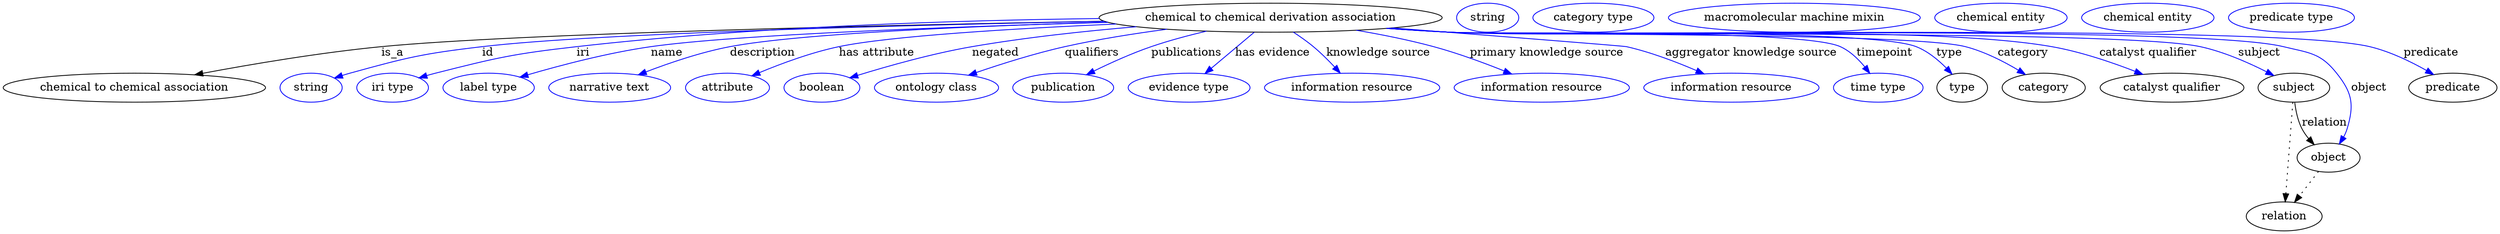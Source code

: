 digraph {
	graph [bb="0,0,3087.1,283"];
	node [label="\N"];
	"chemical to chemical derivation association"	[height=0.5,
		label="chemical to chemical derivation association",
		pos="1568.5,265",
		width=5.9036];
	"chemical to chemical association"	[height=0.5,
		pos="162.49,178",
		width=4.5135];
	"chemical to chemical derivation association" -> "chemical to chemical association"	[label=is_a,
		lp="482.49,221.5",
		pos="e,237.27,194.01 1362.1,260.64 1092.7,255.7 635.78,245.26 468.49,229 393.25,221.69 308.47,207.35 247.26,195.9"];
	id	[color=blue,
		height=0.5,
		label=string,
		pos="381.49,178",
		width=1.0652];
	"chemical to chemical derivation association" -> id	[color=blue,
		label=id,
		lp="600.49,221.5",
		pos="e,410.47,190.01 1362.3,260.54 1121.2,255.79 736.79,245.88 593.49,229 519.65,220.3 501.15,215.79 429.49,196 426.38,195.14 423.18,\
194.18 419.98,193.17",
		style=solid];
	iri	[color=blue,
		height=0.5,
		label="iri type",
		pos="482.49,178",
		width=1.2277];
	"chemical to chemical derivation association" -> iri	[color=blue,
		label=iri,
		lp="718.49,221.5",
		pos="e,515.1,190.16 1356.3,263.92 1182.2,261.8 929.71,254.01 710.49,229 631.85,220.03 612.21,215.46 535.49,196 532.06,195.13 528.52,194.16 \
524.99,193.14",
		style=solid];
	name	[color=blue,
		height=0.5,
		label="label type",
		pos="601.49,178",
		width=1.5707];
	"chemical to chemical derivation association" -> name	[color=blue,
		label=name,
		lp="822.49,221.5",
		pos="e,640.31,191.14 1367,259.22 1177.4,253.91 907.24,244.05 802.49,229 749.66,221.41 690.52,205.81 650.15,194.05",
		style=solid];
	description	[color=blue,
		height=0.5,
		label="narrative text",
		pos="751.49,178",
		width=2.0943];
	"chemical to chemical derivation association" -> description	[color=blue,
		label=description,
		lp="939.99,221.5",
		pos="e,786.93,194.04 1365.9,259.47 1202.3,254.68 985.59,245.47 899.49,229 863.95,222.2 825.25,208.91 796.34,197.74",
		style=solid];
	"has attribute"	[color=blue,
		height=0.5,
		label=attribute,
		pos="896.49,178",
		width=1.4443];
	"chemical to chemical derivation association" -> "has attribute"	[color=blue,
		label="has attribute",
		lp="1081.5,221.5",
		pos="e,926.73,192.77 1377.1,257.12 1251.1,251.5 1098,242.3 1034.5,229 1000.4,221.86 963.35,208.08 936.24,196.8",
		style=solid];
	negated	[color=blue,
		height=0.5,
		label=boolean,
		pos="1013.5,178",
		width=1.2999];
	"chemical to chemical derivation association" -> negated	[color=blue,
		label=negated,
		lp="1227.5,221.5",
		pos="e,1047.8,190.34 1402,253.74 1338.1,248.37 1264.6,240.45 1198.5,229 1149.6,220.54 1095,204.99 1057.8,193.47",
		style=solid];
	qualifiers	[color=blue,
		height=0.5,
		label="ontology class",
		pos="1154.5,178",
		width=2.1304];
	"chemical to chemical derivation association" -> qualifiers	[color=blue,
		label=qualifiers,
		lp="1347,221.5",
		pos="e,1194.2,193.53 1440,250.64 1399.3,245.27 1354.3,238.14 1313.5,229 1276.2,220.63 1235,207.57 1203.9,196.9",
		style=solid];
	publications	[color=blue,
		height=0.5,
		label=publication,
		pos="1311.5,178",
		width=1.7332];
	"chemical to chemical derivation association" -> publications	[color=blue,
		label=publications,
		lp="1464.5,221.5",
		pos="e,1340.4,194.2 1488.9,248.23 1466.5,242.98 1442.3,236.51 1420.5,229 1396.2,220.66 1370.1,208.78 1349.5,198.69",
		style=solid];
	"has evidence"	[color=blue,
		height=0.5,
		label="evidence type",
		pos="1467.5,178",
		width=2.0943];
	"chemical to chemical derivation association" -> "has evidence"	[color=blue,
		label="has evidence",
		lp="1571,221.5",
		pos="e,1487.2,195.6 1548,246.8 1532.8,233.96 1511.8,216.27 1495,202.19",
		style=solid];
	"knowledge source"	[color=blue,
		height=0.5,
		label="information resource",
		pos="1669.5,178",
		width=3.015];
	"chemical to chemical derivation association" -> "knowledge source"	[color=blue,
		label="knowledge source",
		lp="1702,221.5",
		pos="e,1654.8,196.14 1596.5,247.13 1604.9,241.7 1613.8,235.42 1621.5,229 1630.7,221.33 1640,212.07 1647.9,203.61",
		style=solid];
	"primary knowledge source"	[color=blue,
		height=0.5,
		label="information resource",
		pos="1904.5,178",
		width=3.015];
	"chemical to chemical derivation association" -> "primary knowledge source"	[color=blue,
		label="primary knowledge source",
		lp="1910.5,221.5",
		pos="e,1867.3,195.02 1674.7,249.4 1705.8,244.1 1739.7,237.32 1770.5,229 1800.1,220.97 1832.4,209.03 1857.9,198.83",
		style=solid];
	"aggregator knowledge source"	[color=blue,
		height=0.5,
		label="information resource",
		pos="2139.5,178",
		width=3.015];
	"chemical to chemical derivation association" -> "aggregator knowledge source"	[color=blue,
		label="aggregator knowledge source",
		lp="2164,221.5",
		pos="e,2105.6,195.15 1719.2,252.29 1845.5,242.44 2005.9,229.82 2009.5,229 2039.3,222.24 2071.3,209.99 2096.1,199.31",
		style=solid];
	timepoint	[color=blue,
		height=0.5,
		label="time type",
		pos="2321.5,178",
		width=1.5346];
	"chemical to chemical derivation association" -> timepoint	[color=blue,
		label=timepoint,
		lp="2329.5,221.5",
		pos="e,2311,195.75 1715,251.96 1740.2,250.13 1766.1,248.39 1790.5,247 1844.2,243.94 2225.5,251.27 2274.5,229 2286.5,223.53 2296.9,213.41 \
2304.9,203.7",
		style=solid];
	type	[height=0.5,
		pos="2425.5,178",
		width=0.86659];
	"chemical to chemical derivation association" -> type	[color=blue,
		label=type,
		lp="2409.5,221.5",
		pos="e,2412.9,194.86 1714.4,251.88 1739.8,250.04 1765.9,248.32 1790.5,247 1854.6,243.55 2308.7,252.57 2368.5,229 2382.7,223.38 2395.8,\
212.54 2405.8,202.39",
		style=solid];
	category	[height=0.5,
		pos="2526.5,178",
		width=1.4263];
	"chemical to chemical derivation association" -> category	[color=blue,
		label=category,
		lp="2501,221.5",
		pos="e,2504.1,194.21 1713.8,251.86 1739.3,250.02 1765.7,248.3 1790.5,247 1861.4,243.29 2360.7,246.71 2429.5,229 2453,222.95 2477.2,210.44 \
2495.6,199.45",
		style=solid];
	"catalyst qualifier"	[height=0.5,
		pos="2684.5,178",
		width=2.4734];
	"chemical to chemical derivation association" -> "catalyst qualifier"	[color=blue,
		label="catalyst qualifier",
		lp="2656,221.5",
		pos="e,2648.5,194.58 1713.5,251.8 1739.1,249.95 1765.6,248.25 1790.5,247 1956.1,238.67 2373.2,257.87 2536.5,229 2571.9,222.74 2610.3,\
209.57 2639.1,198.31",
		style=solid];
	subject	[height=0.5,
		pos="2835.5,178",
		width=1.2277];
	"chemical to chemical derivation association" -> subject	[color=blue,
		label=subject,
		lp="2792.5,221.5",
		pos="e,2810.9,193.09 1712.6,251.76 1738.5,249.9 1765.3,248.21 1790.5,247 1893.7,242.05 2619.5,251.02 2720.5,229 2749.1,222.75 2779.5,\
209.23 2801.8,197.82",
		style=solid];
	object	[height=0.5,
		pos="2878.5,91",
		width=1.0832];
	"chemical to chemical derivation association" -> object	[color=blue,
		label=object,
		lp="2928.5,178",
		pos="e,2891.9,108.09 1712.3,251.74 1738.3,249.88 1765.2,248.19 1790.5,247 1905,241.62 2711.1,256.32 2822.5,229 2854.3,221.19 2868.1,221.67 \
2888.5,196 2907.9,171.57 2910.4,156.9 2901.5,127 2900.5,123.55 2899,120.13 2897.2,116.85",
		style=solid];
	predicate	[height=0.5,
		pos="3032.5,178",
		width=1.5165];
	"chemical to chemical derivation association" -> predicate	[color=blue,
		label=predicate,
		lp="3005.5,221.5",
		pos="e,3008.6,194.31 1712.3,251.71 1738.3,249.85 1765.2,248.17 1790.5,247 1916.9,241.17 2806.4,258.33 2929.5,229 2954.4,223.07 2980.2,\
210.48 2999.8,199.42",
		style=solid];
	association_type	[color=blue,
		height=0.5,
		label=string,
		pos="1837.5,265",
		width=1.0652];
	association_category	[color=blue,
		height=0.5,
		label="category type",
		pos="1968.5,265",
		width=2.0762];
	"chemical to chemical derivation association_catalyst qualifier"	[color=blue,
		height=0.5,
		label="macromolecular machine mixin",
		pos="2217.5,265",
		width=4.3329];
	subject -> object	[label=relation,
		lp="2873.5,134.5",
		pos="e,2860.6,107.23 2836.6,159.55 2837.8,149.57 2840.3,137.07 2845.5,127 2847.7,122.68 2850.6,118.52 2853.8,114.66"];
	relation	[height=0.5,
		pos="2823.5,18",
		width=1.2999];
	subject -> relation	[pos="e,2824.8,36.188 2834.2,159.79 2832.1,132.48 2828,78.994 2825.6,46.38",
		style=dotted];
	"chemical to chemical derivation association_subject"	[color=blue,
		height=0.5,
		label="chemical entity",
		pos="2473.5,265",
		width=2.2748];
	object -> relation	[pos="e,2836.3,35.54 2866,73.889 2859.1,64.939 2850.3,53.617 2842.5,43.584",
		style=dotted];
	"chemical to chemical derivation association_object"	[color=blue,
		height=0.5,
		label="chemical entity",
		pos="2655.5,265",
		width=2.2748];
	"chemical to chemical derivation association_predicate"	[color=blue,
		height=0.5,
		label="predicate type",
		pos="2833.5,265",
		width=2.1665];
}
